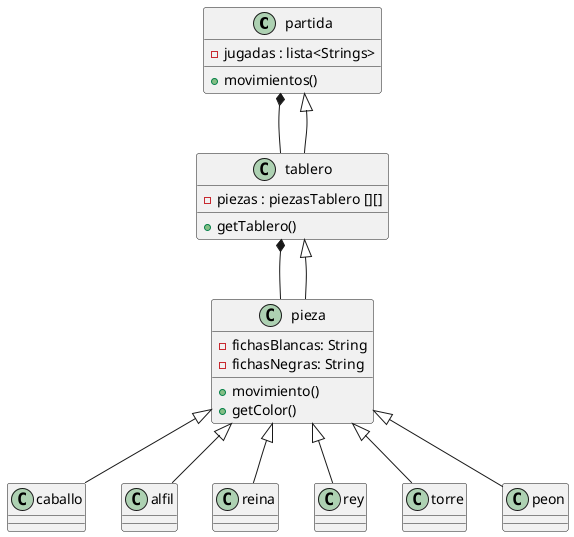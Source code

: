@startuml
class partida{
    -jugadas : lista<Strings>
    +movimientos()
}
partida*-- tablero
tablero*-- pieza
tablero<|-- pieza
partida<|-- tablero
class tablero{
    -piezas : piezasTablero [][]
    +getTablero()
}

class pieza{
    -fichasBlancas: String
    -fichasNegras: String
    +movimiento()
    +getColor()
}
pieza<|-- caballo 
pieza<|-- alfil 
pieza<|-- reina
pieza<|-- rey 
pieza<|-- torre 
pieza<|-- peon
@enduml